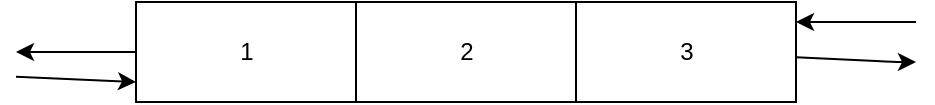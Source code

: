 <mxfile>
    <diagram id="xyX_JunWcuuYmQIPLj1N" name="Page-1">
        <mxGraphModel dx="1130" dy="715" grid="1" gridSize="10" guides="1" tooltips="1" connect="1" arrows="1" fold="1" page="1" pageScale="1" pageWidth="850" pageHeight="1100" math="0" shadow="0">
            <root>
                <mxCell id="0"/>
                <mxCell id="1" parent="0"/>
                <mxCell id="2" value="2" style="html=1;" vertex="1" parent="1">
                    <mxGeometry x="370" y="340" width="110" height="50" as="geometry"/>
                </mxCell>
                <mxCell id="8" style="edgeStyle=none;html=1;" edge="1" parent="1" source="3">
                    <mxGeometry relative="1" as="geometry">
                        <mxPoint x="650" y="370" as="targetPoint"/>
                        <Array as="points">
                            <mxPoint x="640" y="370"/>
                        </Array>
                    </mxGeometry>
                </mxCell>
                <mxCell id="3" value="3" style="html=1;" vertex="1" parent="1">
                    <mxGeometry x="480" y="340" width="110" height="50" as="geometry"/>
                </mxCell>
                <mxCell id="6" style="edgeStyle=none;html=1;" edge="1" parent="1" source="4">
                    <mxGeometry relative="1" as="geometry">
                        <mxPoint x="200" y="365" as="targetPoint"/>
                    </mxGeometry>
                </mxCell>
                <mxCell id="4" value="1" style="html=1;" vertex="1" parent="1">
                    <mxGeometry x="260" y="340" width="110" height="50" as="geometry"/>
                </mxCell>
                <mxCell id="7" style="edgeStyle=none;html=1;" edge="1" parent="1">
                    <mxGeometry relative="1" as="geometry">
                        <mxPoint x="590" y="350" as="targetPoint"/>
                        <mxPoint x="650" y="350" as="sourcePoint"/>
                    </mxGeometry>
                </mxCell>
                <mxCell id="9" style="edgeStyle=none;html=1;" edge="1" parent="1">
                    <mxGeometry relative="1" as="geometry">
                        <mxPoint x="260" y="380" as="targetPoint"/>
                        <mxPoint x="200" y="377.391" as="sourcePoint"/>
                    </mxGeometry>
                </mxCell>
            </root>
        </mxGraphModel>
    </diagram>
</mxfile>